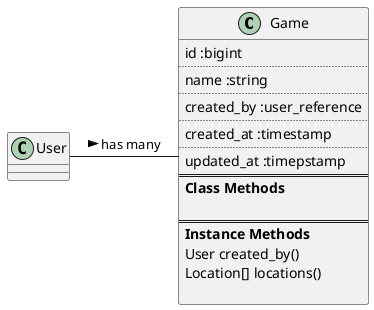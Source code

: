 @startuml

class Game {
    id :bigint
    ..
    name :string
    ..
    created_by :user_reference
    ..
    created_at :timestamp
    ..
    updated_at :timepstamp
    ==
    **Class Methods**

    ==
    **Instance Methods**
    User created_by()
    Location[] locations()

}

class User

User - Game : has many >

@enduml
